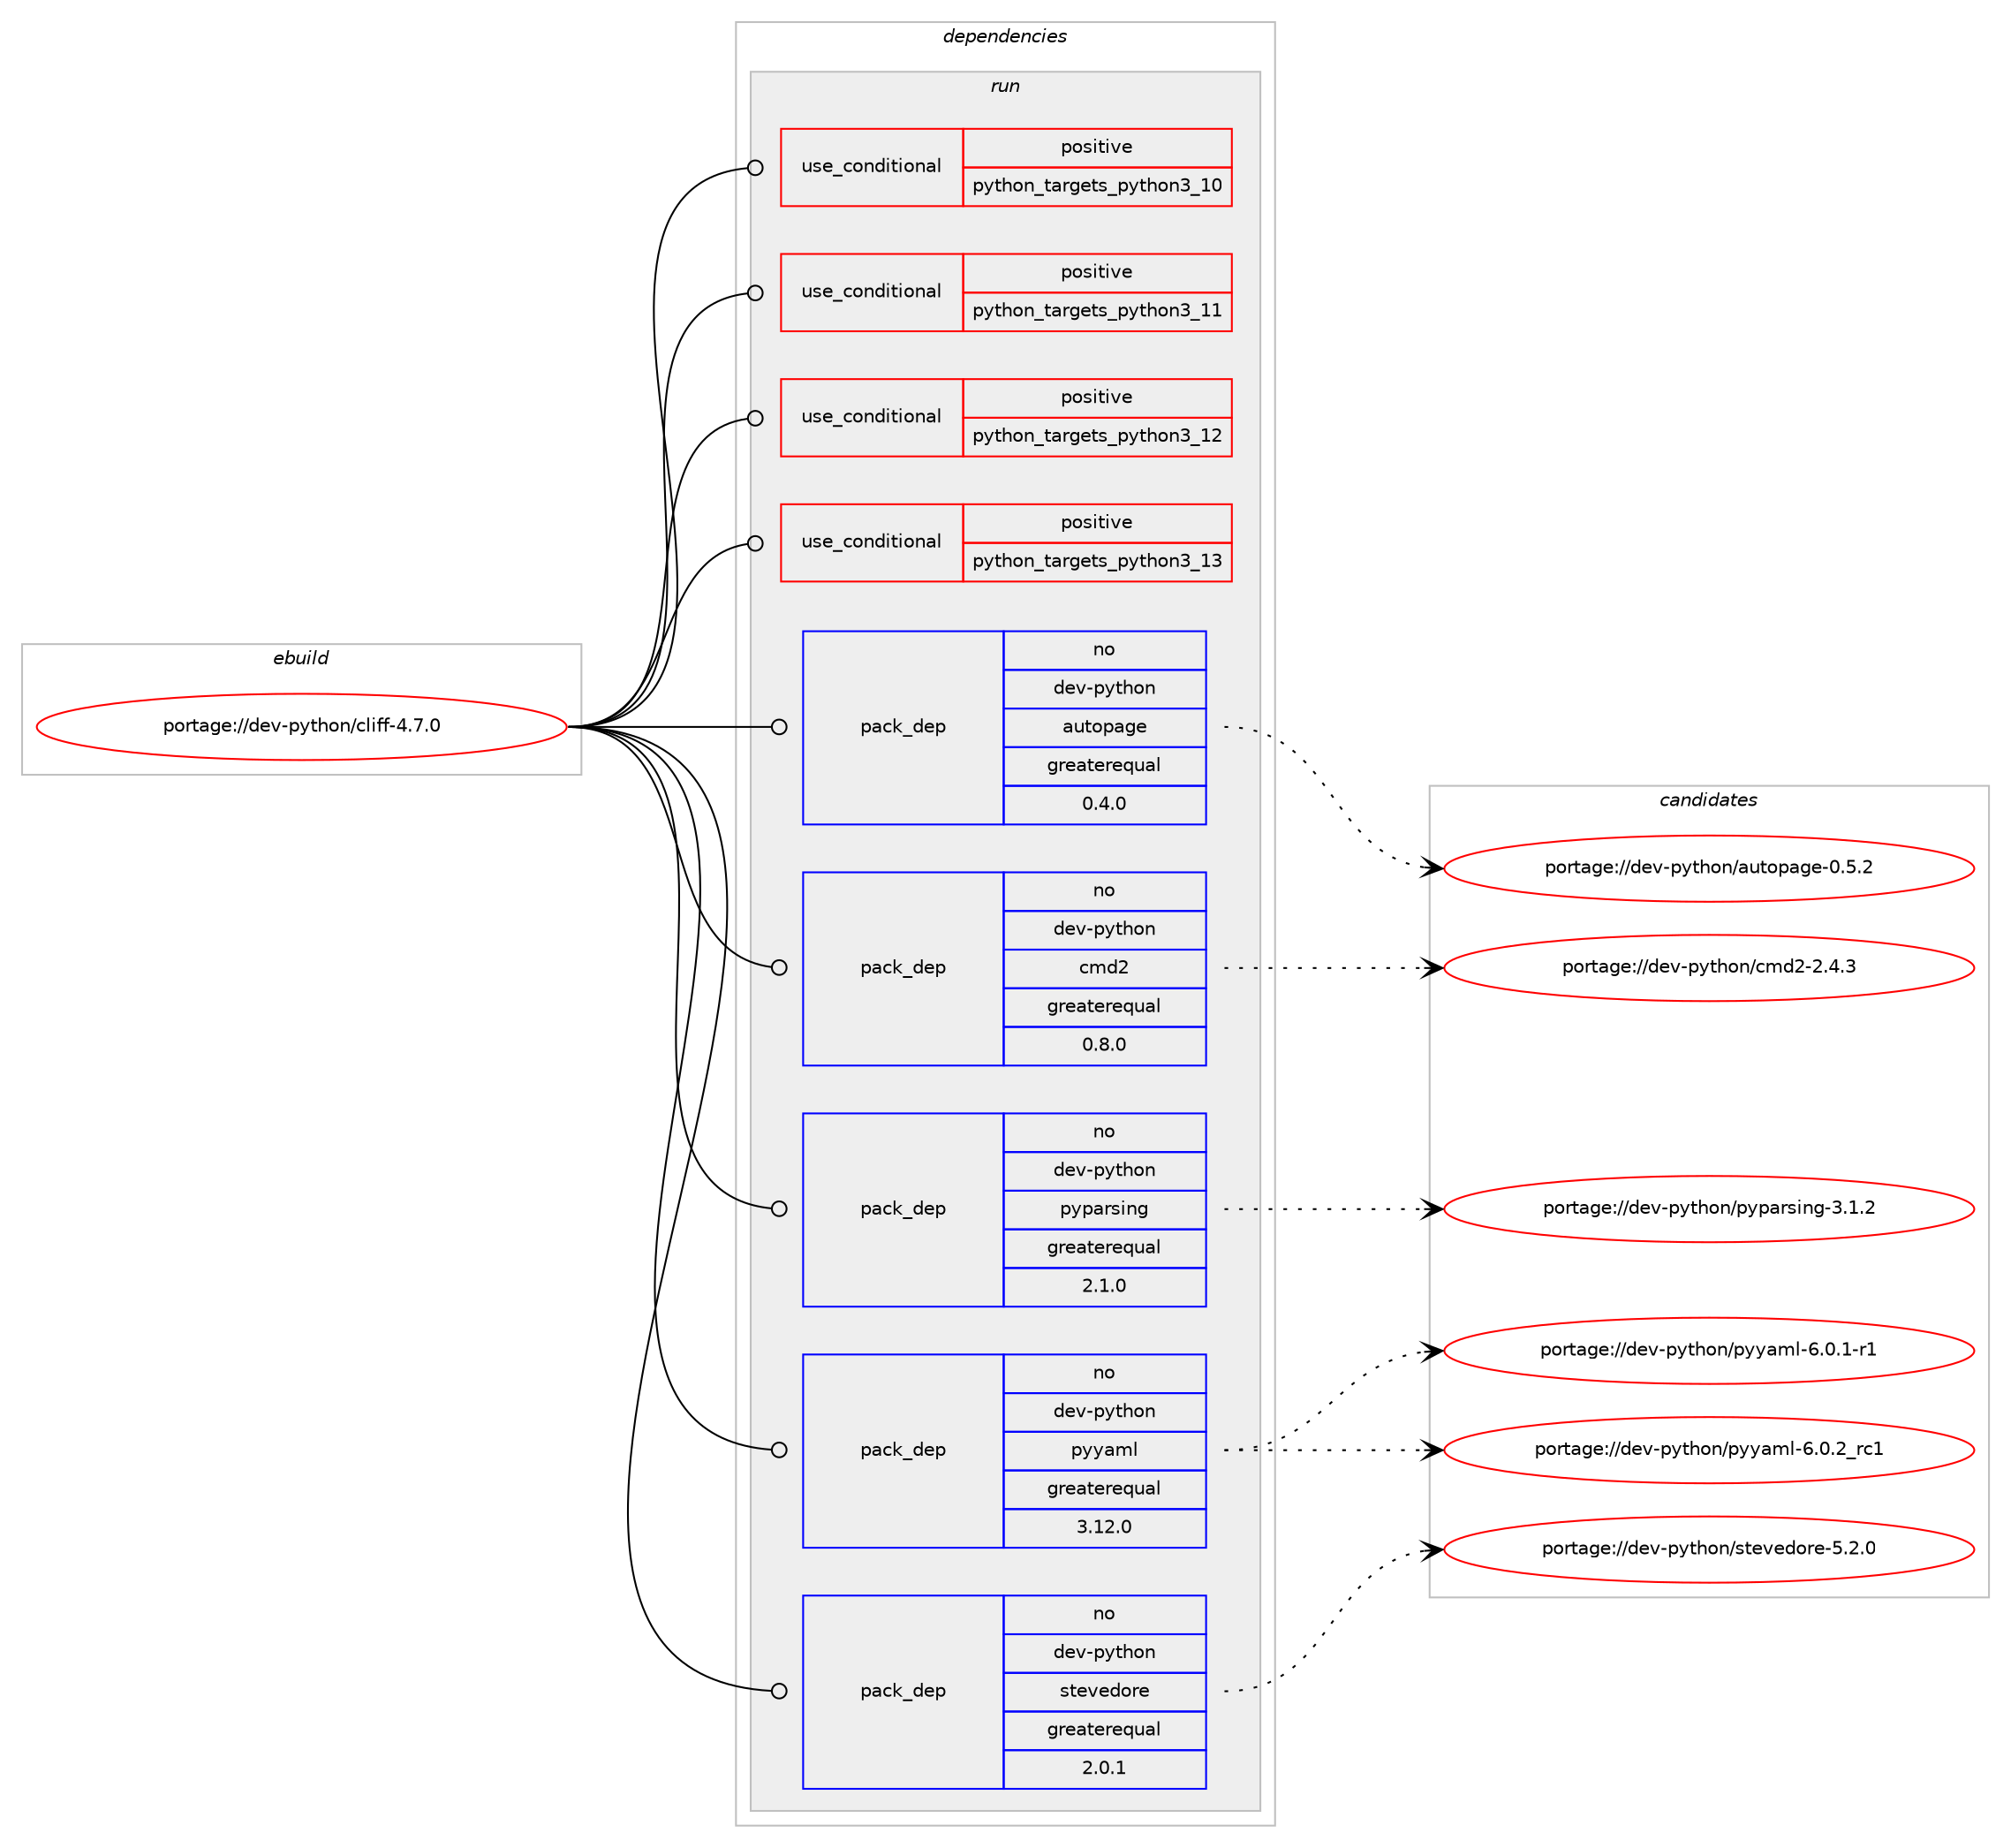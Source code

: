 digraph prolog {

# *************
# Graph options
# *************

newrank=true;
concentrate=true;
compound=true;
graph [rankdir=LR,fontname=Helvetica,fontsize=10,ranksep=1.5];#, ranksep=2.5, nodesep=0.2];
edge  [arrowhead=vee];
node  [fontname=Helvetica,fontsize=10];

# **********
# The ebuild
# **********

subgraph cluster_leftcol {
color=gray;
rank=same;
label=<<i>ebuild</i>>;
id [label="portage://dev-python/cliff-4.7.0", color=red, width=4, href="../dev-python/cliff-4.7.0.svg"];
}

# ****************
# The dependencies
# ****************

subgraph cluster_midcol {
color=gray;
label=<<i>dependencies</i>>;
subgraph cluster_compile {
fillcolor="#eeeeee";
style=filled;
label=<<i>compile</i>>;
}
subgraph cluster_compileandrun {
fillcolor="#eeeeee";
style=filled;
label=<<i>compile and run</i>>;
}
subgraph cluster_run {
fillcolor="#eeeeee";
style=filled;
label=<<i>run</i>>;
subgraph cond30845 {
dependency72244 [label=<<TABLE BORDER="0" CELLBORDER="1" CELLSPACING="0" CELLPADDING="4"><TR><TD ROWSPAN="3" CELLPADDING="10">use_conditional</TD></TR><TR><TD>positive</TD></TR><TR><TD>python_targets_python3_10</TD></TR></TABLE>>, shape=none, color=red];
# *** BEGIN UNKNOWN DEPENDENCY TYPE (TODO) ***
# dependency72244 -> package_dependency(portage://dev-python/cliff-4.7.0,run,no,dev-lang,python,none,[,,],[slot(3.10)],[])
# *** END UNKNOWN DEPENDENCY TYPE (TODO) ***

}
id:e -> dependency72244:w [weight=20,style="solid",arrowhead="odot"];
subgraph cond30846 {
dependency72245 [label=<<TABLE BORDER="0" CELLBORDER="1" CELLSPACING="0" CELLPADDING="4"><TR><TD ROWSPAN="3" CELLPADDING="10">use_conditional</TD></TR><TR><TD>positive</TD></TR><TR><TD>python_targets_python3_11</TD></TR></TABLE>>, shape=none, color=red];
# *** BEGIN UNKNOWN DEPENDENCY TYPE (TODO) ***
# dependency72245 -> package_dependency(portage://dev-python/cliff-4.7.0,run,no,dev-lang,python,none,[,,],[slot(3.11)],[])
# *** END UNKNOWN DEPENDENCY TYPE (TODO) ***

}
id:e -> dependency72245:w [weight=20,style="solid",arrowhead="odot"];
subgraph cond30847 {
dependency72246 [label=<<TABLE BORDER="0" CELLBORDER="1" CELLSPACING="0" CELLPADDING="4"><TR><TD ROWSPAN="3" CELLPADDING="10">use_conditional</TD></TR><TR><TD>positive</TD></TR><TR><TD>python_targets_python3_12</TD></TR></TABLE>>, shape=none, color=red];
# *** BEGIN UNKNOWN DEPENDENCY TYPE (TODO) ***
# dependency72246 -> package_dependency(portage://dev-python/cliff-4.7.0,run,no,dev-lang,python,none,[,,],[slot(3.12)],[])
# *** END UNKNOWN DEPENDENCY TYPE (TODO) ***

}
id:e -> dependency72246:w [weight=20,style="solid",arrowhead="odot"];
subgraph cond30848 {
dependency72247 [label=<<TABLE BORDER="0" CELLBORDER="1" CELLSPACING="0" CELLPADDING="4"><TR><TD ROWSPAN="3" CELLPADDING="10">use_conditional</TD></TR><TR><TD>positive</TD></TR><TR><TD>python_targets_python3_13</TD></TR></TABLE>>, shape=none, color=red];
# *** BEGIN UNKNOWN DEPENDENCY TYPE (TODO) ***
# dependency72247 -> package_dependency(portage://dev-python/cliff-4.7.0,run,no,dev-lang,python,none,[,,],[slot(3.13)],[])
# *** END UNKNOWN DEPENDENCY TYPE (TODO) ***

}
id:e -> dependency72247:w [weight=20,style="solid",arrowhead="odot"];
subgraph pack40187 {
dependency72248 [label=<<TABLE BORDER="0" CELLBORDER="1" CELLSPACING="0" CELLPADDING="4" WIDTH="220"><TR><TD ROWSPAN="6" CELLPADDING="30">pack_dep</TD></TR><TR><TD WIDTH="110">no</TD></TR><TR><TD>dev-python</TD></TR><TR><TD>autopage</TD></TR><TR><TD>greaterequal</TD></TR><TR><TD>0.4.0</TD></TR></TABLE>>, shape=none, color=blue];
}
id:e -> dependency72248:w [weight=20,style="solid",arrowhead="odot"];
subgraph pack40188 {
dependency72249 [label=<<TABLE BORDER="0" CELLBORDER="1" CELLSPACING="0" CELLPADDING="4" WIDTH="220"><TR><TD ROWSPAN="6" CELLPADDING="30">pack_dep</TD></TR><TR><TD WIDTH="110">no</TD></TR><TR><TD>dev-python</TD></TR><TR><TD>cmd2</TD></TR><TR><TD>greaterequal</TD></TR><TR><TD>0.8.0</TD></TR></TABLE>>, shape=none, color=blue];
}
id:e -> dependency72249:w [weight=20,style="solid",arrowhead="odot"];
# *** BEGIN UNKNOWN DEPENDENCY TYPE (TODO) ***
# id -> package_dependency(portage://dev-python/cliff-4.7.0,run,no,dev-python,prettytable,none,[,,],[],[use(optenable(python_targets_python3_10),negative),use(optenable(python_targets_python3_11),negative),use(optenable(python_targets_python3_12),negative),use(optenable(python_targets_python3_13),negative)])
# *** END UNKNOWN DEPENDENCY TYPE (TODO) ***

subgraph pack40189 {
dependency72250 [label=<<TABLE BORDER="0" CELLBORDER="1" CELLSPACING="0" CELLPADDING="4" WIDTH="220"><TR><TD ROWSPAN="6" CELLPADDING="30">pack_dep</TD></TR><TR><TD WIDTH="110">no</TD></TR><TR><TD>dev-python</TD></TR><TR><TD>pyparsing</TD></TR><TR><TD>greaterequal</TD></TR><TR><TD>2.1.0</TD></TR></TABLE>>, shape=none, color=blue];
}
id:e -> dependency72250:w [weight=20,style="solid",arrowhead="odot"];
subgraph pack40190 {
dependency72251 [label=<<TABLE BORDER="0" CELLBORDER="1" CELLSPACING="0" CELLPADDING="4" WIDTH="220"><TR><TD ROWSPAN="6" CELLPADDING="30">pack_dep</TD></TR><TR><TD WIDTH="110">no</TD></TR><TR><TD>dev-python</TD></TR><TR><TD>pyyaml</TD></TR><TR><TD>greaterequal</TD></TR><TR><TD>3.12.0</TD></TR></TABLE>>, shape=none, color=blue];
}
id:e -> dependency72251:w [weight=20,style="solid",arrowhead="odot"];
subgraph pack40191 {
dependency72252 [label=<<TABLE BORDER="0" CELLBORDER="1" CELLSPACING="0" CELLPADDING="4" WIDTH="220"><TR><TD ROWSPAN="6" CELLPADDING="30">pack_dep</TD></TR><TR><TD WIDTH="110">no</TD></TR><TR><TD>dev-python</TD></TR><TR><TD>stevedore</TD></TR><TR><TD>greaterequal</TD></TR><TR><TD>2.0.1</TD></TR></TABLE>>, shape=none, color=blue];
}
id:e -> dependency72252:w [weight=20,style="solid",arrowhead="odot"];
}
}

# **************
# The candidates
# **************

subgraph cluster_choices {
rank=same;
color=gray;
label=<<i>candidates</i>>;

subgraph choice40187 {
color=black;
nodesep=1;
choice10010111845112121116104111110479711711611111297103101454846534650 [label="portage://dev-python/autopage-0.5.2", color=red, width=4,href="../dev-python/autopage-0.5.2.svg"];
dependency72248:e -> choice10010111845112121116104111110479711711611111297103101454846534650:w [style=dotted,weight="100"];
}
subgraph choice40188 {
color=black;
nodesep=1;
choice10010111845112121116104111110479910910050455046524651 [label="portage://dev-python/cmd2-2.4.3", color=red, width=4,href="../dev-python/cmd2-2.4.3.svg"];
dependency72249:e -> choice10010111845112121116104111110479910910050455046524651:w [style=dotted,weight="100"];
}
subgraph choice40189 {
color=black;
nodesep=1;
choice100101118451121211161041111104711212111297114115105110103455146494650 [label="portage://dev-python/pyparsing-3.1.2", color=red, width=4,href="../dev-python/pyparsing-3.1.2.svg"];
dependency72250:e -> choice100101118451121211161041111104711212111297114115105110103455146494650:w [style=dotted,weight="100"];
}
subgraph choice40190 {
color=black;
nodesep=1;
choice1001011184511212111610411111047112121121971091084554464846494511449 [label="portage://dev-python/pyyaml-6.0.1-r1", color=red, width=4,href="../dev-python/pyyaml-6.0.1-r1.svg"];
choice100101118451121211161041111104711212112197109108455446484650951149949 [label="portage://dev-python/pyyaml-6.0.2_rc1", color=red, width=4,href="../dev-python/pyyaml-6.0.2_rc1.svg"];
dependency72251:e -> choice1001011184511212111610411111047112121121971091084554464846494511449:w [style=dotted,weight="100"];
dependency72251:e -> choice100101118451121211161041111104711212112197109108455446484650951149949:w [style=dotted,weight="100"];
}
subgraph choice40191 {
color=black;
nodesep=1;
choice1001011184511212111610411111047115116101118101100111114101455346504648 [label="portage://dev-python/stevedore-5.2.0", color=red, width=4,href="../dev-python/stevedore-5.2.0.svg"];
dependency72252:e -> choice1001011184511212111610411111047115116101118101100111114101455346504648:w [style=dotted,weight="100"];
}
}

}
